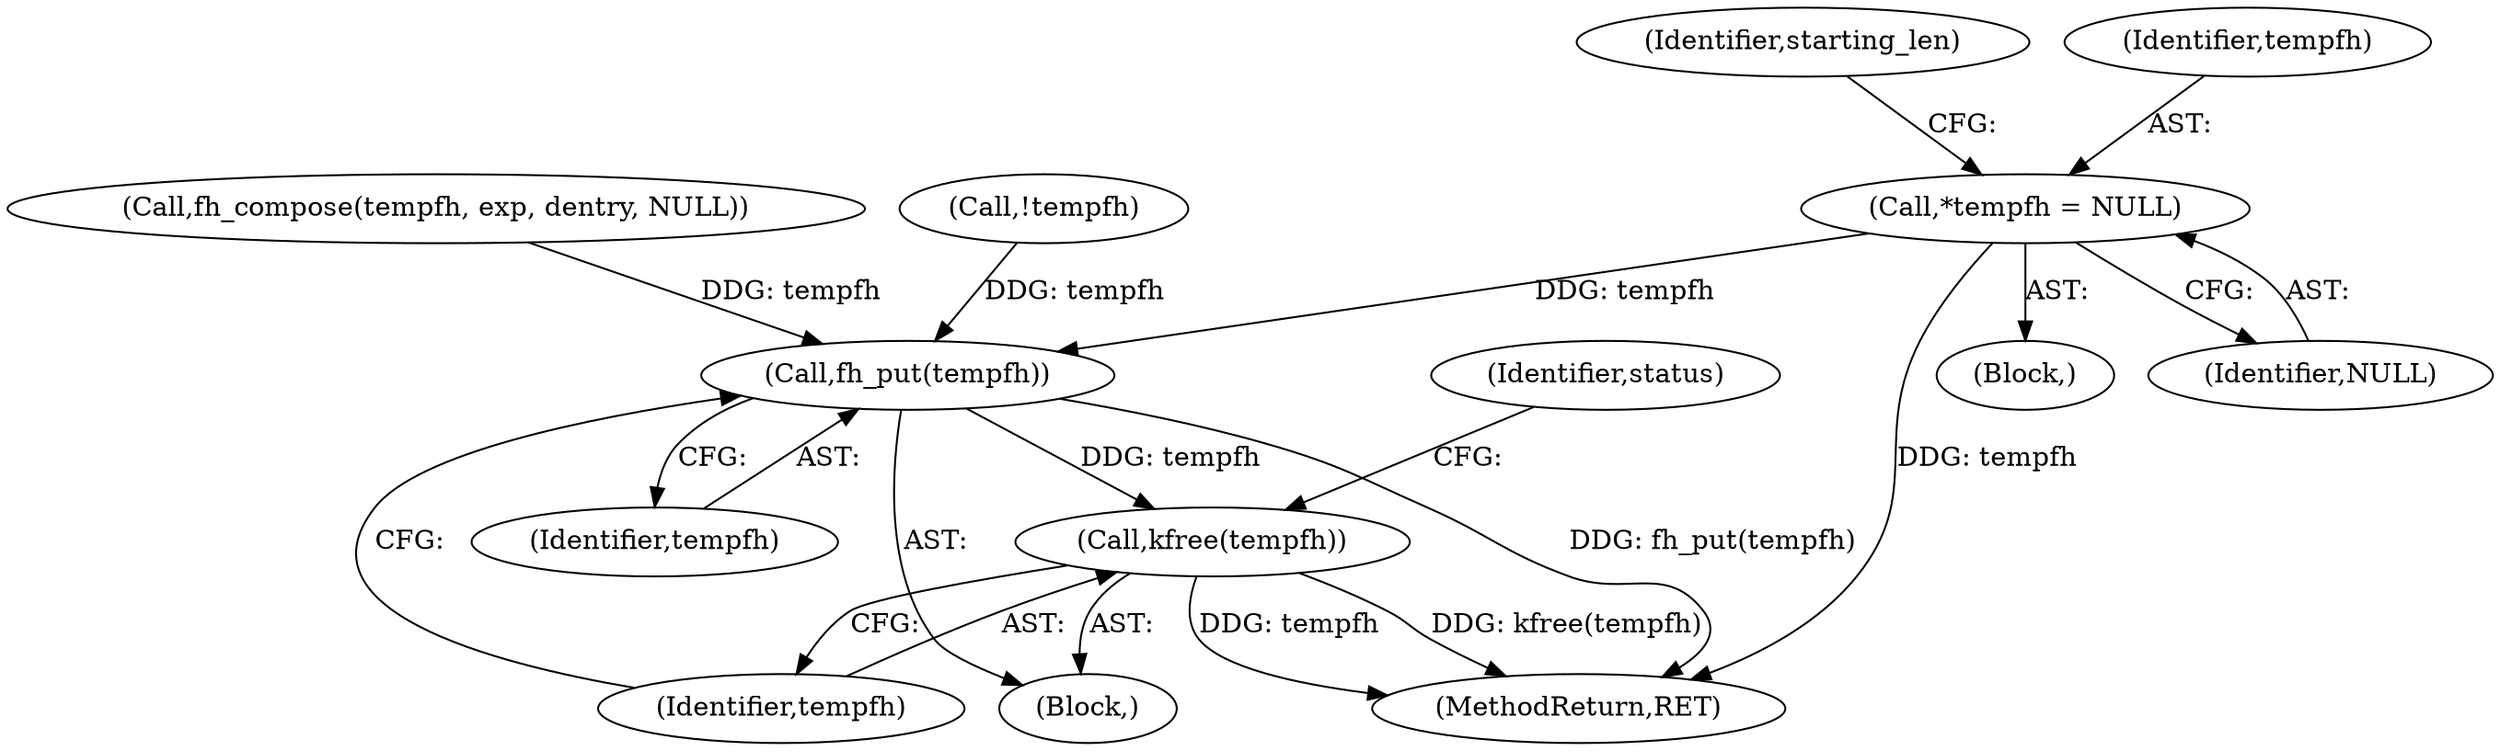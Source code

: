 digraph "0_linux_c70422f760c120480fee4de6c38804c72aa26bc1_12@pointer" {
"1000131" [label="(Call,*tempfh = NULL)"];
"1001912" [label="(Call,fh_put(tempfh))"];
"1001914" [label="(Call,kfree(tempfh))"];
"1001917" [label="(Identifier,status)"];
"1001913" [label="(Identifier,tempfh)"];
"1000138" [label="(Identifier,starting_len)"];
"1000280" [label="(Call,!tempfh)"];
"1000110" [label="(Block,)"];
"1000131" [label="(Call,*tempfh = NULL)"];
"1000132" [label="(Identifier,tempfh)"];
"1001915" [label="(Identifier,tempfh)"];
"1001911" [label="(Block,)"];
"1000288" [label="(Call,fh_compose(tempfh, exp, dentry, NULL))"];
"1000133" [label="(Identifier,NULL)"];
"1001914" [label="(Call,kfree(tempfh))"];
"1001934" [label="(MethodReturn,RET)"];
"1001912" [label="(Call,fh_put(tempfh))"];
"1000131" -> "1000110"  [label="AST: "];
"1000131" -> "1000133"  [label="CFG: "];
"1000132" -> "1000131"  [label="AST: "];
"1000133" -> "1000131"  [label="AST: "];
"1000138" -> "1000131"  [label="CFG: "];
"1000131" -> "1001934"  [label="DDG: tempfh"];
"1000131" -> "1001912"  [label="DDG: tempfh"];
"1001912" -> "1001911"  [label="AST: "];
"1001912" -> "1001913"  [label="CFG: "];
"1001913" -> "1001912"  [label="AST: "];
"1001915" -> "1001912"  [label="CFG: "];
"1001912" -> "1001934"  [label="DDG: fh_put(tempfh)"];
"1000288" -> "1001912"  [label="DDG: tempfh"];
"1000280" -> "1001912"  [label="DDG: tempfh"];
"1001912" -> "1001914"  [label="DDG: tempfh"];
"1001914" -> "1001911"  [label="AST: "];
"1001914" -> "1001915"  [label="CFG: "];
"1001915" -> "1001914"  [label="AST: "];
"1001917" -> "1001914"  [label="CFG: "];
"1001914" -> "1001934"  [label="DDG: kfree(tempfh)"];
"1001914" -> "1001934"  [label="DDG: tempfh"];
}
